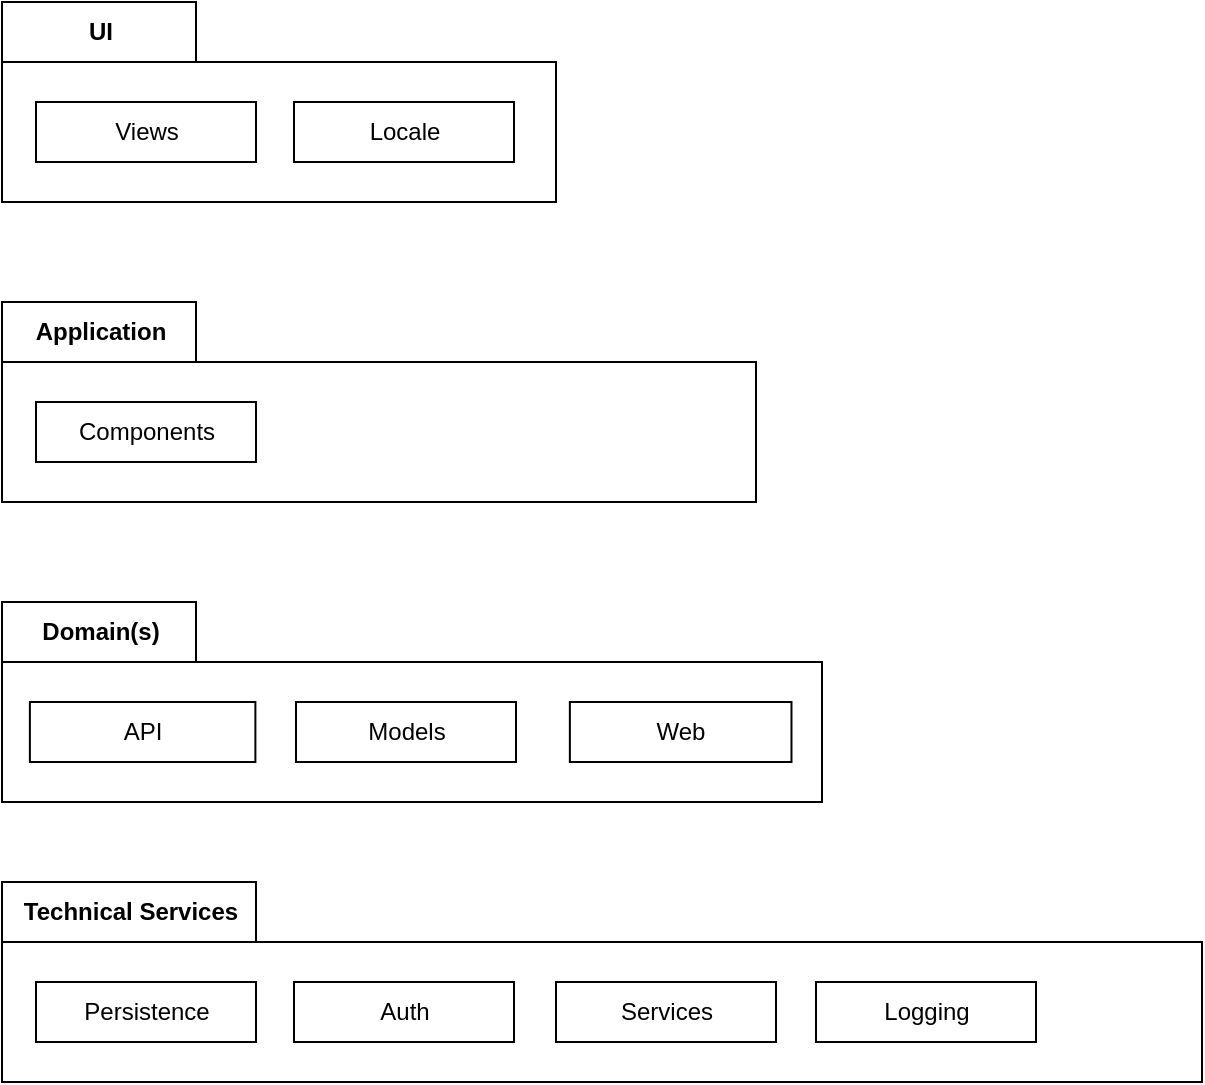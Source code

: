 <mxfile version="14.2.3" type="device"><diagram id="Y6pX-kM4buRAs4POYzvm" name="Page-1"><mxGraphModel dx="1422" dy="746" grid="1" gridSize="10" guides="1" tooltips="1" connect="1" arrows="1" fold="1" page="1" pageScale="1" pageWidth="827" pageHeight="1169" math="0" shadow="0"><root><mxCell id="0"/><mxCell id="1" parent="0"/><mxCell id="j6oM4e9IthGluTeD8CkA-11" value="Technical Services" style="shape=folder;fontStyle=1;tabWidth=127;tabHeight=30;tabPosition=left;html=1;boundedLbl=1;labelInHeader=1;" parent="1" vertex="1"><mxGeometry x="63" y="480" width="600" height="100" as="geometry"/></mxCell><mxCell id="j6oM4e9IthGluTeD8CkA-13" value="Auth" style="html=1;" parent="j6oM4e9IthGluTeD8CkA-11" vertex="1"><mxGeometry width="110" height="30" relative="1" as="geometry"><mxPoint x="146" y="50" as="offset"/></mxGeometry></mxCell><mxCell id="j6oM4e9IthGluTeD8CkA-14" value="Services" style="html=1;" parent="j6oM4e9IthGluTeD8CkA-11" vertex="1"><mxGeometry x="277" y="50" width="110" height="30" as="geometry"/></mxCell><mxCell id="j6oM4e9IthGluTeD8CkA-15" value="Persistence" style="html=1;" parent="j6oM4e9IthGluTeD8CkA-11" vertex="1"><mxGeometry x="17" y="50" width="110" height="30" as="geometry"/></mxCell><mxCell id="j6oM4e9IthGluTeD8CkA-29" value="Logging" style="html=1;" parent="j6oM4e9IthGluTeD8CkA-11" vertex="1"><mxGeometry x="407" y="50" width="110" height="30" as="geometry"/></mxCell><mxCell id="j6oM4e9IthGluTeD8CkA-21" value="Domain(s)" style="shape=folder;fontStyle=1;tabWidth=97;tabHeight=30;tabPosition=left;html=1;boundedLbl=1;labelInHeader=1;" parent="1" vertex="1"><mxGeometry x="63" y="340" width="410" height="100" as="geometry"/></mxCell><mxCell id="j6oM4e9IthGluTeD8CkA-22" value="Models" style="html=1;" parent="j6oM4e9IthGluTeD8CkA-21" vertex="1"><mxGeometry width="110" height="30" relative="1" as="geometry"><mxPoint x="147" y="50" as="offset"/></mxGeometry></mxCell><mxCell id="j6oM4e9IthGluTeD8CkA-23" value="Web" style="html=1;" parent="j6oM4e9IthGluTeD8CkA-21" vertex="1"><mxGeometry x="283.928" y="50" width="110.811" height="30" as="geometry"/></mxCell><mxCell id="j6oM4e9IthGluTeD8CkA-24" value="API" style="html=1;" parent="j6oM4e9IthGluTeD8CkA-21" vertex="1"><mxGeometry x="13.94" y="50" width="112.75" height="30" as="geometry"/></mxCell><mxCell id="j6oM4e9IthGluTeD8CkA-25" value="Application" style="shape=folder;fontStyle=1;tabWidth=97;tabHeight=30;tabPosition=left;html=1;boundedLbl=1;labelInHeader=1;" parent="1" vertex="1"><mxGeometry x="63" y="190" width="377" height="100" as="geometry"/></mxCell><mxCell id="j6oM4e9IthGluTeD8CkA-28" value="Components" style="html=1;" parent="j6oM4e9IthGluTeD8CkA-25" vertex="1"><mxGeometry x="17.004" y="50" width="110" height="30" as="geometry"/></mxCell><mxCell id="j6oM4e9IthGluTeD8CkA-30" value="UI" style="shape=folder;fontStyle=1;tabWidth=97;tabHeight=30;tabPosition=left;html=1;boundedLbl=1;labelInHeader=1;" parent="1" vertex="1"><mxGeometry x="63" y="40" width="277" height="100" as="geometry"/></mxCell><mxCell id="j6oM4e9IthGluTeD8CkA-31" value="Locale" style="html=1;" parent="j6oM4e9IthGluTeD8CkA-30" vertex="1"><mxGeometry width="110" height="30" relative="1" as="geometry"><mxPoint x="146" y="50" as="offset"/></mxGeometry></mxCell><mxCell id="j6oM4e9IthGluTeD8CkA-32" value="Views" style="html=1;" parent="j6oM4e9IthGluTeD8CkA-30" vertex="1"><mxGeometry x="17.0" y="50" width="110" height="30" as="geometry"/></mxCell></root></mxGraphModel></diagram></mxfile>